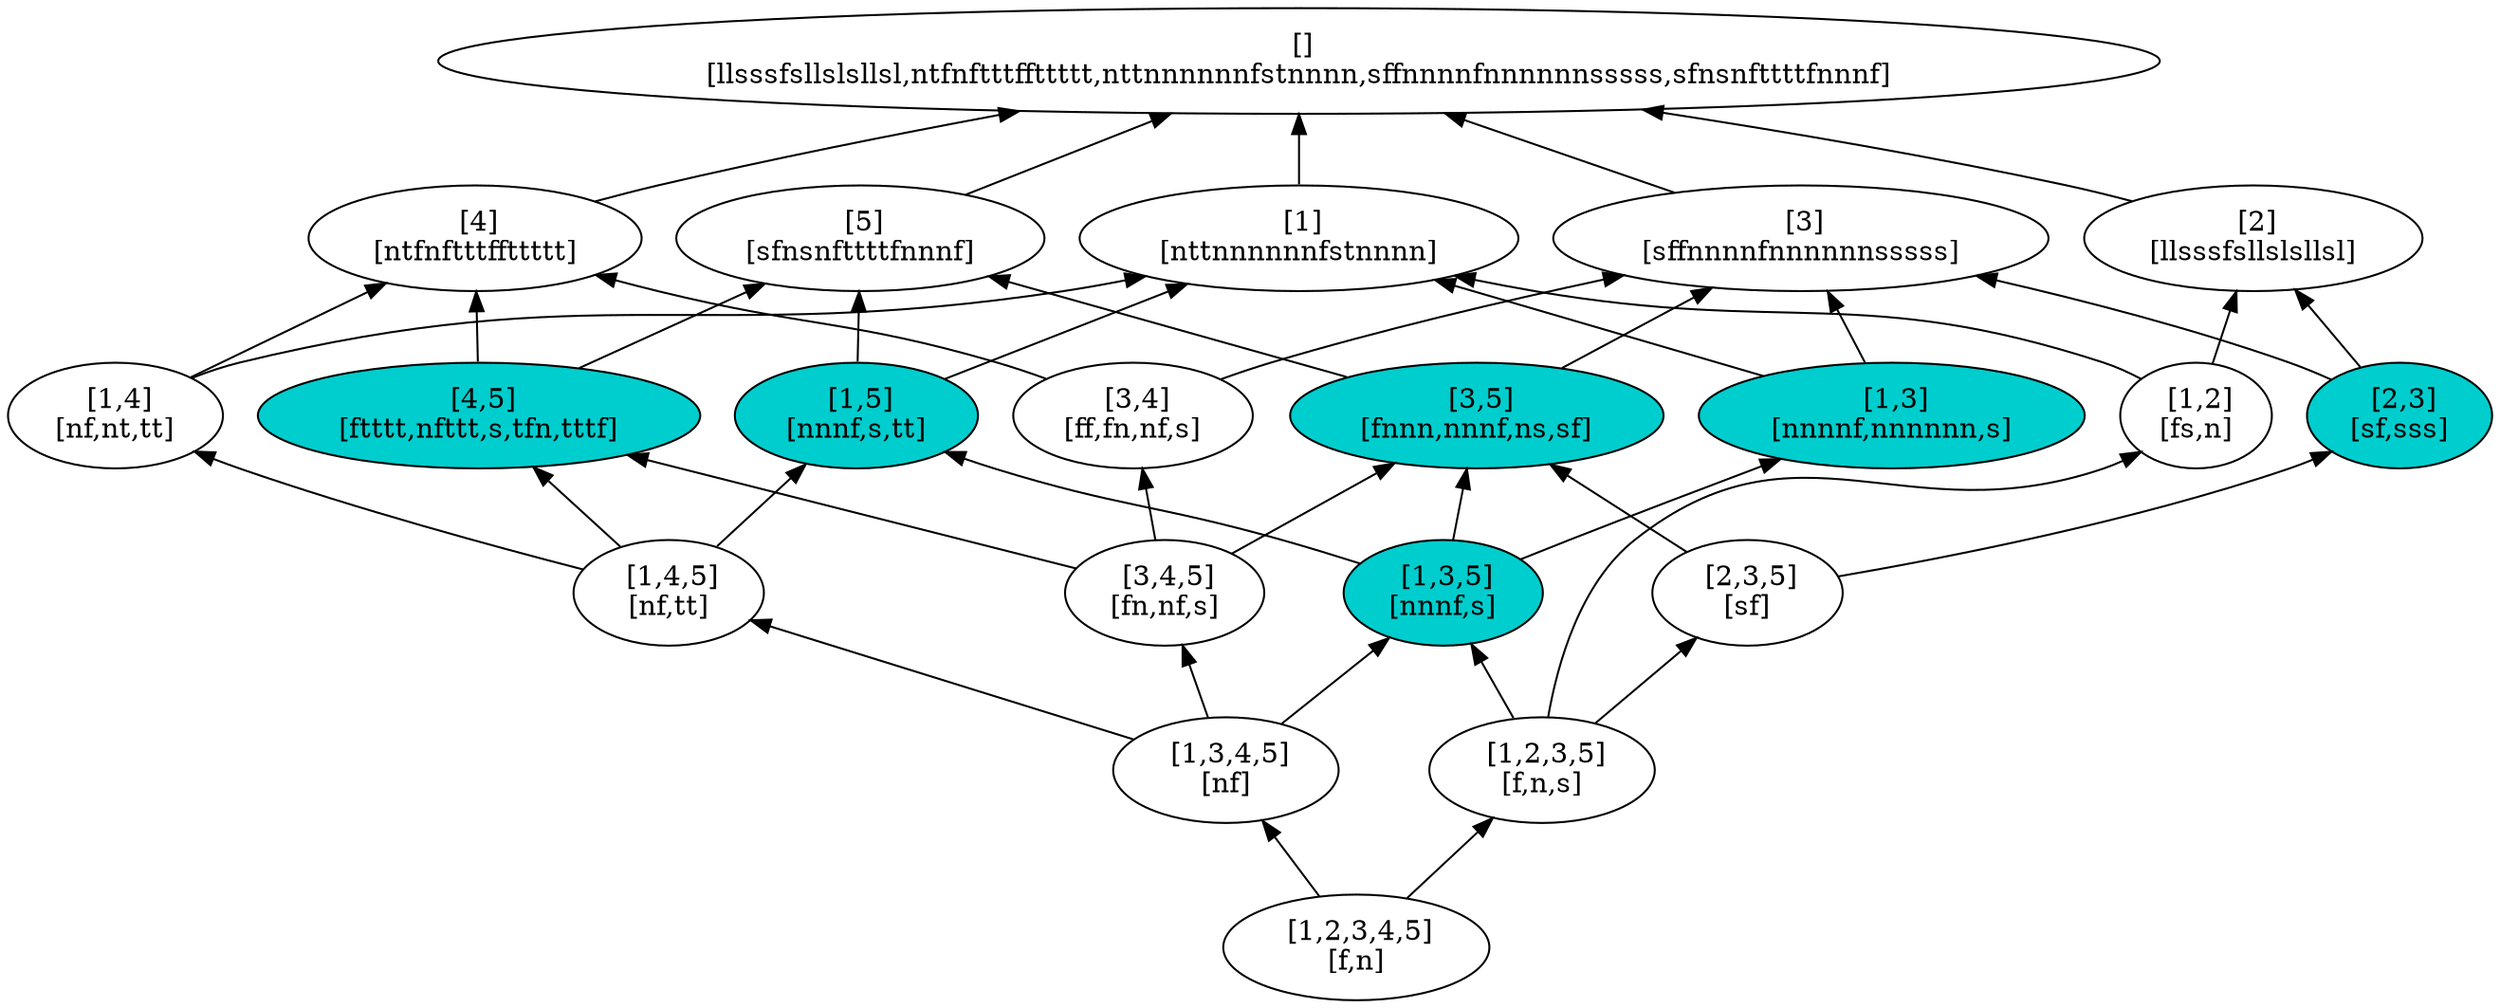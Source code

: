 digraph G {
Graph [rankdir=BT]
10 [label=" []\n[llsssfsllslsllsl,ntfnftttffttttt,nttnnnnnnfstnnnn,sffnnnnfnnnnnnsssss,sfnsnfttttfnnnf]"]
26 [label=" [5]\n[sfnsnfttttfnnnf]"]
41 [label=" [4,5]\n[ftttt,nfttt,s,tfn,tttf]",style="filled", color="black", fillcolor="cyan3"]
55 [label=" [3,4,5]\n[fn,nf,s]"]
68 [label=" [1,3,4,5]\n[nf]"]
80 [label=" [1,2,3,4,5]\n[f,n]"]
91 [label=" [1,4,5]\n[nf,tt]"]
105 [label=" [3,5]\n[fnnn,nnnf,ns,sf]",style="filled", color="black", fillcolor="cyan3"]
120 [label=" [2,3,5]\n[sf]"]
133 [label=" [1,2,3,5]\n[f,n,s]"]
146 [label=" [1,3,5]\n[nnnf,s]",style="filled", color="black", fillcolor="cyan3"]
161 [label=" [1,5]\n[nnnf,s,tt]",style="filled", color="black", fillcolor="cyan3"]
177 [label=" [4]\n[ntfnftttffttttt]"]
193 [label=" [3,4]\n[ff,fn,nf,s]"]
208 [label=" [1,4]\n[nf,nt,tt]"]
223 [label=" [3]\n[sffnnnnfnnnnnnsssss]"]
240 [label=" [2,3]\n[sf,sss]",style="filled", color="black", fillcolor="cyan3"]
255 [label=" [1,3]\n[nnnnf,nnnnnn,s]",style="filled", color="black", fillcolor="cyan3"]
270 [label=" [2]\n[llsssfsllslsllsl]"]
286 [label=" [1,2]\n[fs,n]"]
300 [label=" [1]\n[nttnnnnnnfstnnnn]"]
26->10
41->26
41->177
55->41
55->105
55->193
68->55
68->91
68->146
80->68
80->133
91->41
91->161
91->208
105->26
105->223
120->105
120->240
133->120
133->146
133->286
146->105
146->161
146->255
161->26
161->300
177->10
193->177
193->223
208->177
208->300
223->10
240->223
240->270
255->223
255->300
270->10
286->270
286->300
300->10
}